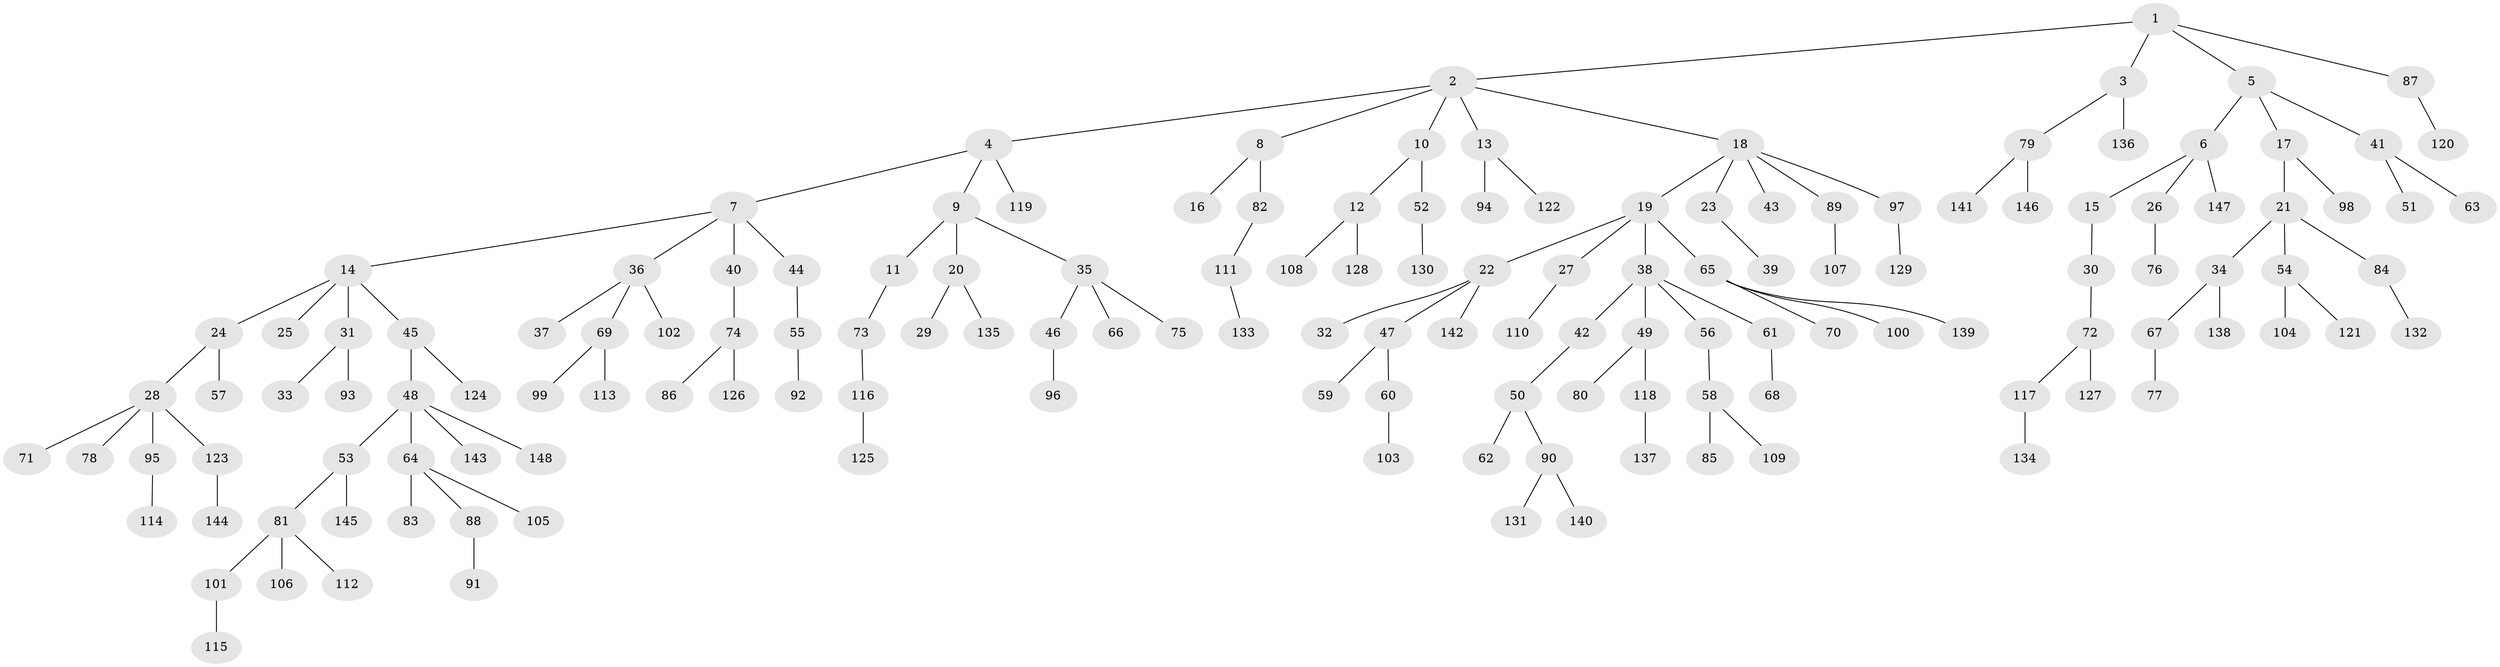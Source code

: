 // Generated by graph-tools (version 1.1) at 2025/36/03/09/25 02:36:54]
// undirected, 148 vertices, 147 edges
graph export_dot {
graph [start="1"]
  node [color=gray90,style=filled];
  1;
  2;
  3;
  4;
  5;
  6;
  7;
  8;
  9;
  10;
  11;
  12;
  13;
  14;
  15;
  16;
  17;
  18;
  19;
  20;
  21;
  22;
  23;
  24;
  25;
  26;
  27;
  28;
  29;
  30;
  31;
  32;
  33;
  34;
  35;
  36;
  37;
  38;
  39;
  40;
  41;
  42;
  43;
  44;
  45;
  46;
  47;
  48;
  49;
  50;
  51;
  52;
  53;
  54;
  55;
  56;
  57;
  58;
  59;
  60;
  61;
  62;
  63;
  64;
  65;
  66;
  67;
  68;
  69;
  70;
  71;
  72;
  73;
  74;
  75;
  76;
  77;
  78;
  79;
  80;
  81;
  82;
  83;
  84;
  85;
  86;
  87;
  88;
  89;
  90;
  91;
  92;
  93;
  94;
  95;
  96;
  97;
  98;
  99;
  100;
  101;
  102;
  103;
  104;
  105;
  106;
  107;
  108;
  109;
  110;
  111;
  112;
  113;
  114;
  115;
  116;
  117;
  118;
  119;
  120;
  121;
  122;
  123;
  124;
  125;
  126;
  127;
  128;
  129;
  130;
  131;
  132;
  133;
  134;
  135;
  136;
  137;
  138;
  139;
  140;
  141;
  142;
  143;
  144;
  145;
  146;
  147;
  148;
  1 -- 2;
  1 -- 3;
  1 -- 5;
  1 -- 87;
  2 -- 4;
  2 -- 8;
  2 -- 10;
  2 -- 13;
  2 -- 18;
  3 -- 79;
  3 -- 136;
  4 -- 7;
  4 -- 9;
  4 -- 119;
  5 -- 6;
  5 -- 17;
  5 -- 41;
  6 -- 15;
  6 -- 26;
  6 -- 147;
  7 -- 14;
  7 -- 36;
  7 -- 40;
  7 -- 44;
  8 -- 16;
  8 -- 82;
  9 -- 11;
  9 -- 20;
  9 -- 35;
  10 -- 12;
  10 -- 52;
  11 -- 73;
  12 -- 108;
  12 -- 128;
  13 -- 94;
  13 -- 122;
  14 -- 24;
  14 -- 25;
  14 -- 31;
  14 -- 45;
  15 -- 30;
  17 -- 21;
  17 -- 98;
  18 -- 19;
  18 -- 23;
  18 -- 43;
  18 -- 89;
  18 -- 97;
  19 -- 22;
  19 -- 27;
  19 -- 38;
  19 -- 65;
  20 -- 29;
  20 -- 135;
  21 -- 34;
  21 -- 54;
  21 -- 84;
  22 -- 32;
  22 -- 47;
  22 -- 142;
  23 -- 39;
  24 -- 28;
  24 -- 57;
  26 -- 76;
  27 -- 110;
  28 -- 71;
  28 -- 78;
  28 -- 95;
  28 -- 123;
  30 -- 72;
  31 -- 33;
  31 -- 93;
  34 -- 67;
  34 -- 138;
  35 -- 46;
  35 -- 66;
  35 -- 75;
  36 -- 37;
  36 -- 69;
  36 -- 102;
  38 -- 42;
  38 -- 49;
  38 -- 56;
  38 -- 61;
  40 -- 74;
  41 -- 51;
  41 -- 63;
  42 -- 50;
  44 -- 55;
  45 -- 48;
  45 -- 124;
  46 -- 96;
  47 -- 59;
  47 -- 60;
  48 -- 53;
  48 -- 64;
  48 -- 143;
  48 -- 148;
  49 -- 80;
  49 -- 118;
  50 -- 62;
  50 -- 90;
  52 -- 130;
  53 -- 81;
  53 -- 145;
  54 -- 104;
  54 -- 121;
  55 -- 92;
  56 -- 58;
  58 -- 85;
  58 -- 109;
  60 -- 103;
  61 -- 68;
  64 -- 83;
  64 -- 88;
  64 -- 105;
  65 -- 70;
  65 -- 100;
  65 -- 139;
  67 -- 77;
  69 -- 99;
  69 -- 113;
  72 -- 117;
  72 -- 127;
  73 -- 116;
  74 -- 86;
  74 -- 126;
  79 -- 141;
  79 -- 146;
  81 -- 101;
  81 -- 106;
  81 -- 112;
  82 -- 111;
  84 -- 132;
  87 -- 120;
  88 -- 91;
  89 -- 107;
  90 -- 131;
  90 -- 140;
  95 -- 114;
  97 -- 129;
  101 -- 115;
  111 -- 133;
  116 -- 125;
  117 -- 134;
  118 -- 137;
  123 -- 144;
}
